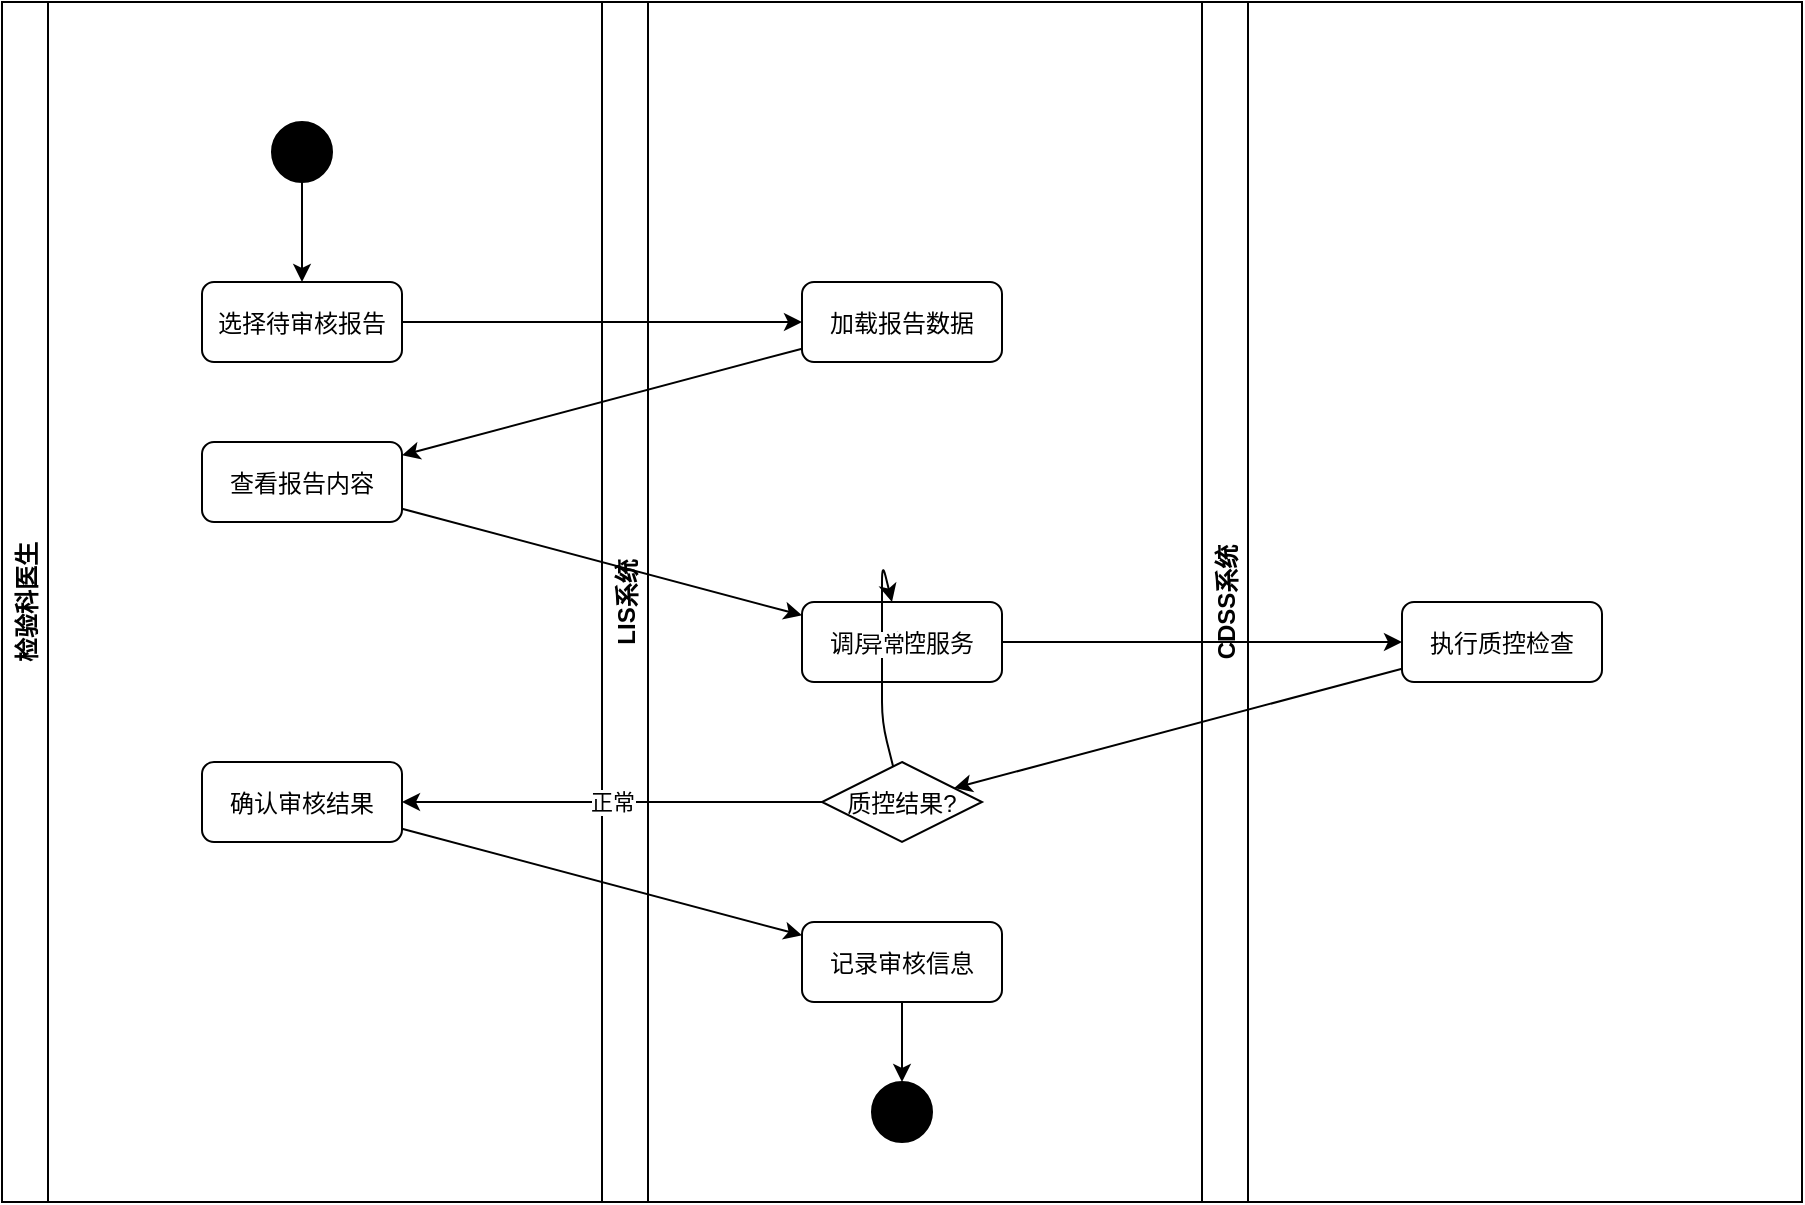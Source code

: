 <mxfile>
    <diagram id="report-review" name="检验报告审核活动图">
        <mxGraphModel dx="1422" dy="798" grid="1" gridSize="10" guides="1" tooltips="1" connect="1" arrows="1" fold="1" page="1" pageScale="1" pageWidth="827" pageHeight="1169" math="0" shadow="0">
            <root>
                <mxCell id="0"/>
                <mxCell id="1" parent="0"/>
                
                <!-- 泳道 -->
                <mxCell id="doctor_lane" value="检验科医生" style="swimlane;horizontal=0;" vertex="1" parent="1">
                    <mxGeometry x="40" y="40" width="300" height="600" as="geometry"/>
                </mxCell>
                
                <mxCell id="system_lane" value="LIS系统" style="swimlane;horizontal=0;" vertex="1" parent="1">
                    <mxGeometry x="340" y="40" width="300" height="600" as="geometry"/>
                </mxCell>
                
                <mxCell id="cdss_lane" value="CDSS系统" style="swimlane;horizontal=0;" vertex="1" parent="1">
                    <mxGeometry x="640" y="40" width="300" height="600" as="geometry"/>
                </mxCell>

                <!-- 开始节点 -->
                <mxCell id="start" value="" style="ellipse;fillColor=#000000;" vertex="1" parent="doctor_lane">
                    <mxGeometry x="135" y="60" width="30" height="30" as="geometry"/>
                </mxCell>

                <!-- 医生活动 -->
                <mxCell id="act1" value="选择待审核报告" style="rounded=1;" vertex="1" parent="doctor_lane">
                    <mxGeometry x="100" y="140" width="100" height="40" as="geometry"/>
                </mxCell>

                <mxCell id="act2" value="查看报告内容" style="rounded=1;" vertex="1" parent="doctor_lane">
                    <mxGeometry x="100" y="220" width="100" height="40" as="geometry"/>
                </mxCell>

                <mxCell id="act3" value="确认审核结果" style="rounded=1;" vertex="1" parent="doctor_lane">
                    <mxGeometry x="100" y="380" width="100" height="40" as="geometry"/>
                </mxCell>

                <!-- LIS系统活动 -->
                <mxCell id="sys_act1" value="加载报告数据" style="rounded=1;" vertex="1" parent="system_lane">
                    <mxGeometry x="100" y="140" width="100" height="40" as="geometry"/>
                </mxCell>

                <mxCell id="sys_act2" value="调用质控服务" style="rounded=1;" vertex="1" parent="system_lane">
                    <mxGeometry x="100" y="300" width="100" height="40" as="geometry"/>
                </mxCell>

                <mxCell id="sys_act3" value="记录审核信息" style="rounded=1;" vertex="1" parent="system_lane">
                    <mxGeometry x="100" y="460" width="100" height="40" as="geometry"/>
                </mxCell>

                <!-- CDSS系统活动 -->
                <mxCell id="cdss_act1" value="执行质控检查" style="rounded=1;" vertex="1" parent="cdss_lane">
                    <mxGeometry x="100" y="300" width="100" height="40" as="geometry"/>
                </mxCell>

                <!-- 判断节点 -->
                <mxCell id="decision1" value="质控结果?" style="rhombus;" vertex="1" parent="system_lane">
                    <mxGeometry x="110" y="380" width="80" height="40" as="geometry"/>
                </mxCell>

                <!-- 结束节点 -->
                <mxCell id="end" value="" style="ellipse;fillColor=#000000;" vertex="1" parent="system_lane">
                    <mxGeometry x="135" y="540" width="30" height="30" as="geometry"/>
                </mxCell>

                <!-- 连接线 -->
                <mxCell id="edge1" value="" style="endArrow=classic;html=1;" edge="1" parent="1" source="start" target="act1">
                    <mxGeometry relative="1" as="geometry"/>
                </mxCell>

                <mxCell id="edge2" value="" style="endArrow=classic;html=1;" edge="1" parent="1" source="act1" target="sys_act1">
                    <mxGeometry relative="1" as="geometry"/>
                </mxCell>

                <mxCell id="edge3" value="" style="endArrow=classic;html=1;" edge="1" parent="1" source="sys_act1" target="act2">
                    <mxGeometry relative="1" as="geometry"/>
                </mxCell>

                <mxCell id="edge4" value="" style="endArrow=classic;html=1;" edge="1" parent="1" source="act2" target="sys_act2">
                    <mxGeometry relative="1" as="geometry"/>
                </mxCell>

                <mxCell id="edge5" value="" style="endArrow=classic;html=1;" edge="1" parent="1" source="sys_act2" target="cdss_act1">
                    <mxGeometry relative="1" as="geometry"/>
                </mxCell>

                <mxCell id="edge6" value="" style="endArrow=classic;html=1;" edge="1" parent="1" source="cdss_act1" target="decision1">
                    <mxGeometry relative="1" as="geometry"/>
                </mxCell>

                <mxCell id="edge7" value="正常" style="endArrow=classic;html=1;" edge="1" parent="1" source="decision1" target="act3">
                    <mxGeometry relative="1" as="geometry"/>
                </mxCell>

                <mxCell id="edge8" value="异常" style="endArrow=classic;html=1;" edge="1" parent="1" source="decision1" target="sys_act2">
                    <mxGeometry relative="1" as="geometry">
                        <Array as="points">
                            <mxPoint x="480" y="400"/>
                            <mxPoint x="480" y="320"/>
                        </Array>
                    </mxGeometry>
                </mxCell>

                <mxCell id="edge9" value="" style="endArrow=classic;html=1;" edge="1" parent="1" source="act3" target="sys_act3">
                    <mxGeometry relative="1" as="geometry"/>
                </mxCell>

                <mxCell id="edge10" value="" style="endArrow=classic;html=1;" edge="1" parent="1" source="sys_act3" target="end">
                    <mxGeometry relative="1" as="geometry"/>
                </mxCell>

            </root>
        </mxGraphModel>
    </diagram>
</mxfile>